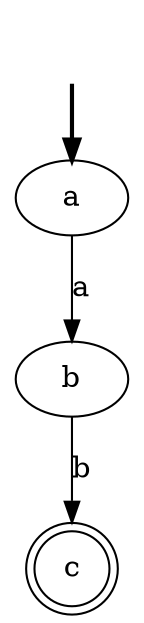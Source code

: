 digraph {
	fake [style=invisible]
	a [root=true]
	c [shape=doublecircle]
	b
	fake -> a [style=bold]
	a -> b [label=a]
	b -> c [label=b]
}
